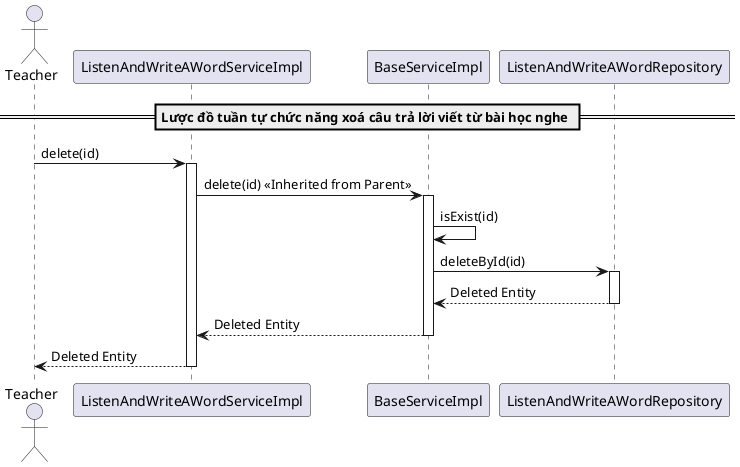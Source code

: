 @startuml deleteListenAndWriteAWord

actor Teacher
participant "ListenAndWriteAWordServiceImpl" as ListenAndWriteService
participant "BaseServiceImpl" as BaseService
participant "ListenAndWriteAWordRepository" as Repository

== 	Lược đồ tuần tự chức năng xoá câu trả lời viết từ bài học nghe ==
Teacher -> ListenAndWriteService: delete(id)
activate ListenAndWriteService

ListenAndWriteService -> BaseService: delete(id) << Inherited from Parent >>
activate BaseService

BaseService -> BaseService: isExist(id)
BaseService -> Repository: deleteById(id)
activate Repository
Repository --> BaseService: Deleted Entity
deactivate Repository

BaseService --> ListenAndWriteService: Deleted Entity
deactivate BaseService

ListenAndWriteService --> Teacher: Deleted Entity
deactivate ListenAndWriteService

@enduml
